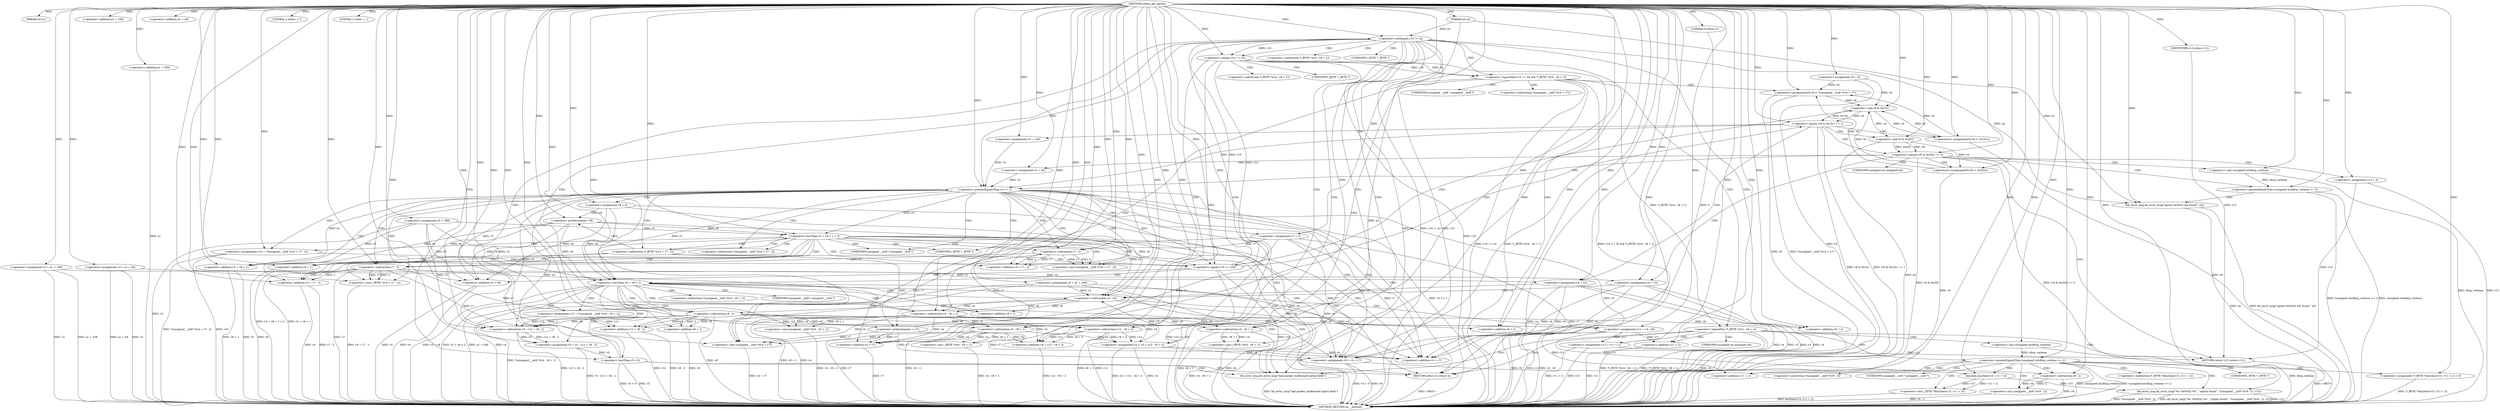 digraph udhcp_get_option {  
"1000114" [label = "(METHOD,udhcp_get_option)" ]
"1000383" [label = "(METHOD_RETURN,int __fastcall)" ]
"1000115" [label = "(PARAM,int a1)" ]
"1000116" [label = "(PARAM,int a2)" ]
"1000131" [label = "(<operator>.assignment,v2 = a1 + 108)" ]
"1000133" [label = "(<operator>.addition,a1 + 108)" ]
"1000136" [label = "(<operator>.assignment,v3 = a1 + 44)" ]
"1000138" [label = "(<operator>.addition,a1 + 44)" ]
"1000141" [label = "(<operator>.assignment,v4 = a1 + 240)" ]
"1000143" [label = "(<operator>.addition,a1 + 240)" ]
"1000146" [label = "(<operator>.assignment,v5 = 388)" ]
"1000149" [label = "(<operator>.assignment,v6 = 0)" ]
"1000153" [label = "(LITERAL,2,while ( 2 ))" ]
"1000155" [label = "(<operator>.assignment,v7 = 2)" ]
"1000158" [label = "(<operator>.assignment,v8 = 0)" ]
"1000162" [label = "(LITERAL,1,while ( 1 ))" ]
"1000164" [label = "(<operator>.assignment,v9 = v4 + v7)" ]
"1000166" [label = "(<operator>.addition,v4 + v7)" ]
"1000169" [label = "(<operator>.assignment,v10 = *(unsigned __int8 *)(v4 + v7 - 2))" ]
"1000172" [label = "(<operator>.cast,(unsigned __int8 *)(v4 + v7 - 2))" ]
"1000174" [label = "(<operator>.addition,v4 + v7 - 2)" ]
"1000176" [label = "(<operator>.subtraction,v7 - 2)" ]
"1000181" [label = "(<operator>.cast,(_BYTE *)(v4 + v7 - 2))" ]
"1000183" [label = "(<operator>.addition,v4 + v7 - 2)" ]
"1000185" [label = "(<operator>.subtraction,v7 - 2)" ]
"1000189" [label = "(<operator>.preDecrement,--v8)" ]
"1000191" [label = "(<operator>.preIncrement,++v7)" ]
"1000194" [label = "(<operator>.lessThan,v5 + v8 + 1 < 2)" ]
"1000195" [label = "(<operator>.addition,v5 + v8 + 1)" ]
"1000197" [label = "(<operator>.addition,v8 + 1)" ]
"1000203" [label = "(<operator>.equals,v10 == 255)" ]
"1000208" [label = "(<operator>.equals,(v6 & 0x101) == 1)" ]
"1000209" [label = "(<operator>.and,v6 & 0x101)" ]
"1000214" [label = "(<operators>.assignmentOr,v6 |= 0x101u)" ]
"1000217" [label = "(<operator>.assignment,v5 = 128)" ]
"1000220" [label = "(<operator>.assignment,v4 = v2)" ]
"1000225" [label = "(<operator>.equals,(v6 & 0x202) == 2)" ]
"1000226" [label = "(<operator>.and,v6 & 0x202)" ]
"1000231" [label = "(<operators>.assignmentOr,v6 |= 0x202u)" ]
"1000234" [label = "(<operator>.assignment,v5 = 64)" ]
"1000237" [label = "(<operator>.assignment,v4 = v3)" ]
"1000241" [label = "(<operator>.assignment,v13 = 0)" ]
"1000245" [label = "(<operator>.greaterEqualsThan,(unsigned int)dhcp_verbose >= 3)" ]
"1000246" [label = "(<operator>.cast,(unsigned int)dhcp_verbose)" ]
"1000250" [label = "(bb_error_msg,bb_error_msg(\"option 0x%02x not found\", a2))" ]
"1000256" [label = "(<operator>.lessThan,v5 + v8 < 2)" ]
"1000257" [label = "(<operator>.addition,v5 + v8)" ]
"1000262" [label = "(<operator>.assignment,v11 = v4 - v8)" ]
"1000264" [label = "(<operator>.subtraction,v4 - v8)" ]
"1000267" [label = "(<operator>.assignment,v12 = *(unsigned __int8 *)(v4 - v8 + 1))" ]
"1000270" [label = "(<operator>.cast,(unsigned __int8 *)(v4 - v8 + 1))" ]
"1000272" [label = "(<operator>.subtraction,v4 - v8 + 1)" ]
"1000274" [label = "(<operator>.addition,v8 + 1)" ]
"1000277" [label = "(<operator>.assignment,v5 = v5 - v12 + v8 - 2)" ]
"1000279" [label = "(<operator>.subtraction,v5 - v12 + v8 - 2)" ]
"1000281" [label = "(<operator>.addition,v12 + v8 - 2)" ]
"1000283" [label = "(<operator>.subtraction,v8 - 2)" ]
"1000287" [label = "(<operator>.lessThan,v5 < 0)" ]
"1000292" [label = "(<operator>.notEquals,v10 != a2)" ]
"1000297" [label = "(<operator>.logicalAnd,v10 == 52 && *(_BYTE *)(v4 - v8 + 1))" ]
"1000298" [label = "(<operator>.equals,v10 == 52)" ]
"1000302" [label = "(<operator>.cast,(_BYTE *)(v4 - v8 + 1))" ]
"1000304" [label = "(<operator>.subtraction,v4 - v8 + 1)" ]
"1000306" [label = "(<operator>.addition,v8 + 1)" ]
"1000309" [label = "(<operators>.assignmentOr,v6 |= *(unsigned __int8 *)(v4 + v7))" ]
"1000312" [label = "(<operator>.cast,(unsigned __int8 *)(v4 + v7))" ]
"1000314" [label = "(<operator>.addition,v4 + v7)" ]
"1000317" [label = "(<operator>.assignment,v4 = v4 + v12 - v8 + 2)" ]
"1000319" [label = "(<operator>.addition,v4 + v12 - v8 + 2)" ]
"1000321" [label = "(<operator>.subtraction,v12 - v8 + 2)" ]
"1000323" [label = "(<operator>.addition,v8 + 2)" ]
"1000328" [label = "(<operator>.greaterEqualsThan,v5 >= 1)" ]
"1000334" [label = "(<operator>.logicalNot,!*(_BYTE *)(v4 - v8 + 1))" ]
"1000336" [label = "(<operator>.cast,(_BYTE *)(v4 - v8 + 1))" ]
"1000338" [label = "(<operator>.subtraction,v4 - v8 + 1)" ]
"1000340" [label = "(<operator>.addition,v8 + 1)" ]
"1000345" [label = "(bb_error_msg,bb_error_msg(\"bad packet, malformed option field\"))" ]
"1000347" [label = "(RETURN,return 0;,return 0;)" ]
"1000348" [label = "(LITERAL,0,return 0;)" ]
"1000350" [label = "(<operator>.greaterEqualsThan,(unsigned int)dhcp_verbose >= 2)" ]
"1000351" [label = "(<operator>.cast,(unsigned int)dhcp_verbose)" ]
"1000356" [label = "(<operator>.assignment,*(_BYTE *)bin2hex(v15, v11 + 2) = 0)" ]
"1000358" [label = "(<operator>.cast,(_BYTE *)bin2hex(v15, v11 + 2))" ]
"1000360" [label = "(bin2hex,bin2hex(v15, v11 + 2))" ]
"1000362" [label = "(<operator>.addition,v11 + 2)" ]
"1000366" [label = "(bb_error_msg,bb_error_msg(\"%s: 0x%02x %s\", \"option found\", *(unsigned __int8 *)(v9 - 2), v15))" ]
"1000370" [label = "(<operator>.cast,(unsigned __int8 *)(v9 - 2))" ]
"1000372" [label = "(<operator>.subtraction,v9 - 2)" ]
"1000376" [label = "(<operator>.assignment,v13 = v11 + 2)" ]
"1000378" [label = "(<operator>.addition,v11 + 2)" ]
"1000381" [label = "(RETURN,return v13;,return v13;)" ]
"1000382" [label = "(IDENTIFIER,v13,return v13;)" ]
"1000171" [label = "(<operator>.indirection,*(unsigned __int8 *)(v4 + v7 - 2))" ]
"1000173" [label = "(UNKNOWN,unsigned __int8 *,unsigned __int8 *)" ]
"1000180" [label = "(<operator>.indirection,*(_BYTE *)(v4 + v7 - 2))" ]
"1000182" [label = "(UNKNOWN,_BYTE *,_BYTE *)" ]
"1000247" [label = "(UNKNOWN,unsigned int,unsigned int)" ]
"1000269" [label = "(<operator>.indirection,*(unsigned __int8 *)(v4 - v8 + 1))" ]
"1000271" [label = "(UNKNOWN,unsigned __int8 *,unsigned __int8 *)" ]
"1000301" [label = "(<operator>.indirection,*(_BYTE *)(v4 - v8 + 1))" ]
"1000303" [label = "(UNKNOWN,_BYTE *,_BYTE *)" ]
"1000311" [label = "(<operator>.indirection,*(unsigned __int8 *)(v4 + v7))" ]
"1000313" [label = "(UNKNOWN,unsigned __int8 *,unsigned __int8 *)" ]
"1000335" [label = "(<operator>.indirection,*(_BYTE *)(v4 - v8 + 1))" ]
"1000337" [label = "(UNKNOWN,_BYTE *,_BYTE *)" ]
"1000352" [label = "(UNKNOWN,unsigned int,unsigned int)" ]
"1000357" [label = "(<operator>.indirection,*(_BYTE *)bin2hex(v15, v11 + 2))" ]
"1000359" [label = "(UNKNOWN,_BYTE *,_BYTE *)" ]
"1000369" [label = "(<operator>.indirection,*(unsigned __int8 *)(v9 - 2))" ]
"1000371" [label = "(UNKNOWN,unsigned __int8 *,unsigned __int8 *)" ]
  "1000381" -> "1000383"  [ label = "DDG: <RET>"] 
  "1000358" -> "1000383"  [ label = "DDG: bin2hex(v15, v11 + 2)"] 
  "1000292" -> "1000383"  [ label = "DDG: a2"] 
  "1000143" -> "1000383"  [ label = "DDG: a1"] 
  "1000194" -> "1000383"  [ label = "DDG: v5 + v8 + 1 < 2"] 
  "1000141" -> "1000383"  [ label = "DDG: a1 + 240"] 
  "1000314" -> "1000383"  [ label = "DDG: v7"] 
  "1000334" -> "1000383"  [ label = "DDG: *(_BYTE *)(v4 - v8 + 1)"] 
  "1000321" -> "1000383"  [ label = "DDG: v12"] 
  "1000203" -> "1000383"  [ label = "DDG: v10 == 255"] 
  "1000237" -> "1000383"  [ label = "DDG: v3"] 
  "1000164" -> "1000383"  [ label = "DDG: v4 + v7"] 
  "1000257" -> "1000383"  [ label = "DDG: v8"] 
  "1000351" -> "1000383"  [ label = "DDG: dhcp_verbose"] 
  "1000317" -> "1000383"  [ label = "DDG: v4 + v12 - v8 + 2"] 
  "1000319" -> "1000383"  [ label = "DDG: v12 - v8 + 2"] 
  "1000267" -> "1000383"  [ label = "DDG: *(unsigned __int8 *)(v4 - v8 + 1)"] 
  "1000141" -> "1000383"  [ label = "DDG: v4"] 
  "1000183" -> "1000383"  [ label = "DDG: v4"] 
  "1000350" -> "1000383"  [ label = "DDG: (unsigned int)dhcp_verbose"] 
  "1000257" -> "1000383"  [ label = "DDG: v5"] 
  "1000245" -> "1000383"  [ label = "DDG: (unsigned int)dhcp_verbose"] 
  "1000334" -> "1000383"  [ label = "DDG: !*(_BYTE *)(v4 - v8 + 1)"] 
  "1000321" -> "1000383"  [ label = "DDG: v8 + 2"] 
  "1000366" -> "1000383"  [ label = "DDG: *(unsigned __int8 *)(v9 - 2)"] 
  "1000220" -> "1000383"  [ label = "DDG: v4"] 
  "1000256" -> "1000383"  [ label = "DDG: v5 + v8 < 2"] 
  "1000297" -> "1000383"  [ label = "DDG: v10 == 52"] 
  "1000270" -> "1000383"  [ label = "DDG: v4 - v8 + 1"] 
  "1000272" -> "1000383"  [ label = "DDG: v8 + 1"] 
  "1000136" -> "1000383"  [ label = "DDG: v3"] 
  "1000281" -> "1000383"  [ label = "DDG: v8 - 2"] 
  "1000297" -> "1000383"  [ label = "DDG: *(_BYTE *)(v4 - v8 + 1)"] 
  "1000226" -> "1000383"  [ label = "DDG: v6"] 
  "1000225" -> "1000383"  [ label = "DDG: v6 & 0x202"] 
  "1000340" -> "1000383"  [ label = "DDG: v8"] 
  "1000250" -> "1000383"  [ label = "DDG: bb_error_msg(\"option 0x%02x not found\", a2)"] 
  "1000181" -> "1000383"  [ label = "DDG: v4 + v7 - 2"] 
  "1000131" -> "1000383"  [ label = "DDG: a1 + 108"] 
  "1000292" -> "1000383"  [ label = "DDG: v10 != a2"] 
  "1000149" -> "1000383"  [ label = "DDG: v6"] 
  "1000345" -> "1000383"  [ label = "DDG: bb_error_msg(\"bad packet, malformed option field\")"] 
  "1000203" -> "1000383"  [ label = "DDG: v10"] 
  "1000309" -> "1000383"  [ label = "DDG: v6"] 
  "1000146" -> "1000383"  [ label = "DDG: v5"] 
  "1000281" -> "1000383"  [ label = "DDG: v12"] 
  "1000116" -> "1000383"  [ label = "DDG: a2"] 
  "1000214" -> "1000383"  [ label = "DDG: v6"] 
  "1000262" -> "1000383"  [ label = "DDG: v11"] 
  "1000302" -> "1000383"  [ label = "DDG: v4 - v8 + 1"] 
  "1000350" -> "1000383"  [ label = "DDG: (unsigned int)dhcp_verbose >= 2"] 
  "1000376" -> "1000383"  [ label = "DDG: v11 + 2"] 
  "1000136" -> "1000383"  [ label = "DDG: a1 + 44"] 
  "1000292" -> "1000383"  [ label = "DDG: v10"] 
  "1000231" -> "1000383"  [ label = "DDG: v6"] 
  "1000183" -> "1000383"  [ label = "DDG: v7 - 2"] 
  "1000220" -> "1000383"  [ label = "DDG: v2"] 
  "1000158" -> "1000383"  [ label = "DDG: v8"] 
  "1000287" -> "1000383"  [ label = "DDG: v5"] 
  "1000277" -> "1000383"  [ label = "DDG: v5 - v12 + v8 - 2"] 
  "1000312" -> "1000383"  [ label = "DDG: v4 + v7"] 
  "1000378" -> "1000383"  [ label = "DDG: v11"] 
  "1000246" -> "1000383"  [ label = "DDG: dhcp_verbose"] 
  "1000169" -> "1000383"  [ label = "DDG: v10"] 
  "1000366" -> "1000383"  [ label = "DDG: bb_error_msg(\"%s: 0x%02x %s\", \"option found\", *(unsigned __int8 *)(v9 - 2), v15)"] 
  "1000250" -> "1000383"  [ label = "DDG: a2"] 
  "1000225" -> "1000383"  [ label = "DDG: (v6 & 0x202) == 2"] 
  "1000287" -> "1000383"  [ label = "DDG: v5 < 0"] 
  "1000197" -> "1000383"  [ label = "DDG: v8"] 
  "1000370" -> "1000383"  [ label = "DDG: v9 - 2"] 
  "1000309" -> "1000383"  [ label = "DDG: *(unsigned __int8 *)(v4 + v7)"] 
  "1000208" -> "1000383"  [ label = "DDG: v6 & 0x101"] 
  "1000208" -> "1000383"  [ label = "DDG: (v6 & 0x101) == 1"] 
  "1000256" -> "1000383"  [ label = "DDG: v5 + v8"] 
  "1000169" -> "1000383"  [ label = "DDG: *(unsigned __int8 *)(v4 + v7 - 2)"] 
  "1000279" -> "1000383"  [ label = "DDG: v12 + v8 - 2"] 
  "1000191" -> "1000383"  [ label = "DDG: v7"] 
  "1000155" -> "1000383"  [ label = "DDG: v7"] 
  "1000304" -> "1000383"  [ label = "DDG: v8 + 1"] 
  "1000328" -> "1000383"  [ label = "DDG: v5 >= 1"] 
  "1000328" -> "1000383"  [ label = "DDG: v5"] 
  "1000272" -> "1000383"  [ label = "DDG: v4"] 
  "1000376" -> "1000383"  [ label = "DDG: v13"] 
  "1000241" -> "1000383"  [ label = "DDG: v13"] 
  "1000195" -> "1000383"  [ label = "DDG: v5"] 
  "1000298" -> "1000383"  [ label = "DDG: v10"] 
  "1000338" -> "1000383"  [ label = "DDG: v4"] 
  "1000366" -> "1000383"  [ label = "DDG: v15"] 
  "1000262" -> "1000383"  [ label = "DDG: v4 - v8"] 
  "1000356" -> "1000383"  [ label = "DDG: *(_BYTE *)bin2hex(v15, v11 + 2)"] 
  "1000283" -> "1000383"  [ label = "DDG: v8"] 
  "1000237" -> "1000383"  [ label = "DDG: v4"] 
  "1000338" -> "1000383"  [ label = "DDG: v8 + 1"] 
  "1000194" -> "1000383"  [ label = "DDG: v5 + v8 + 1"] 
  "1000317" -> "1000383"  [ label = "DDG: v4"] 
  "1000372" -> "1000383"  [ label = "DDG: v9"] 
  "1000195" -> "1000383"  [ label = "DDG: v8 + 1"] 
  "1000297" -> "1000383"  [ label = "DDG: v10 == 52 && *(_BYTE *)(v4 - v8 + 1)"] 
  "1000323" -> "1000383"  [ label = "DDG: v8"] 
  "1000245" -> "1000383"  [ label = "DDG: (unsigned int)dhcp_verbose >= 3"] 
  "1000336" -> "1000383"  [ label = "DDG: v4 - v8 + 1"] 
  "1000164" -> "1000383"  [ label = "DDG: v9"] 
  "1000185" -> "1000383"  [ label = "DDG: v7"] 
  "1000131" -> "1000383"  [ label = "DDG: v2"] 
  "1000347" -> "1000383"  [ label = "DDG: <RET>"] 
  "1000114" -> "1000115"  [ label = "DDG: "] 
  "1000114" -> "1000116"  [ label = "DDG: "] 
  "1000114" -> "1000131"  [ label = "DDG: "] 
  "1000114" -> "1000133"  [ label = "DDG: "] 
  "1000114" -> "1000136"  [ label = "DDG: "] 
  "1000114" -> "1000138"  [ label = "DDG: "] 
  "1000114" -> "1000141"  [ label = "DDG: "] 
  "1000114" -> "1000143"  [ label = "DDG: "] 
  "1000114" -> "1000146"  [ label = "DDG: "] 
  "1000114" -> "1000149"  [ label = "DDG: "] 
  "1000114" -> "1000153"  [ label = "DDG: "] 
  "1000114" -> "1000155"  [ label = "DDG: "] 
  "1000114" -> "1000158"  [ label = "DDG: "] 
  "1000114" -> "1000162"  [ label = "DDG: "] 
  "1000220" -> "1000164"  [ label = "DDG: v4"] 
  "1000237" -> "1000164"  [ label = "DDG: v4"] 
  "1000317" -> "1000164"  [ label = "DDG: v4"] 
  "1000141" -> "1000164"  [ label = "DDG: v4"] 
  "1000114" -> "1000164"  [ label = "DDG: "] 
  "1000191" -> "1000164"  [ label = "DDG: v7"] 
  "1000155" -> "1000164"  [ label = "DDG: v7"] 
  "1000220" -> "1000166"  [ label = "DDG: v4"] 
  "1000237" -> "1000166"  [ label = "DDG: v4"] 
  "1000317" -> "1000166"  [ label = "DDG: v4"] 
  "1000141" -> "1000166"  [ label = "DDG: v4"] 
  "1000114" -> "1000166"  [ label = "DDG: "] 
  "1000191" -> "1000166"  [ label = "DDG: v7"] 
  "1000155" -> "1000166"  [ label = "DDG: v7"] 
  "1000114" -> "1000169"  [ label = "DDG: "] 
  "1000114" -> "1000172"  [ label = "DDG: "] 
  "1000176" -> "1000172"  [ label = "DDG: v7"] 
  "1000176" -> "1000172"  [ label = "DDG: 2"] 
  "1000114" -> "1000174"  [ label = "DDG: "] 
  "1000176" -> "1000174"  [ label = "DDG: v7"] 
  "1000176" -> "1000174"  [ label = "DDG: 2"] 
  "1000114" -> "1000176"  [ label = "DDG: "] 
  "1000191" -> "1000176"  [ label = "DDG: v7"] 
  "1000155" -> "1000176"  [ label = "DDG: v7"] 
  "1000114" -> "1000181"  [ label = "DDG: "] 
  "1000185" -> "1000181"  [ label = "DDG: v7"] 
  "1000185" -> "1000181"  [ label = "DDG: 2"] 
  "1000114" -> "1000183"  [ label = "DDG: "] 
  "1000185" -> "1000183"  [ label = "DDG: v7"] 
  "1000185" -> "1000183"  [ label = "DDG: 2"] 
  "1000176" -> "1000185"  [ label = "DDG: v7"] 
  "1000114" -> "1000185"  [ label = "DDG: "] 
  "1000158" -> "1000189"  [ label = "DDG: v8"] 
  "1000114" -> "1000189"  [ label = "DDG: "] 
  "1000185" -> "1000191"  [ label = "DDG: v7"] 
  "1000114" -> "1000191"  [ label = "DDG: "] 
  "1000146" -> "1000194"  [ label = "DDG: v5"] 
  "1000328" -> "1000194"  [ label = "DDG: v5"] 
  "1000114" -> "1000194"  [ label = "DDG: "] 
  "1000189" -> "1000194"  [ label = "DDG: v8"] 
  "1000146" -> "1000195"  [ label = "DDG: v5"] 
  "1000328" -> "1000195"  [ label = "DDG: v5"] 
  "1000114" -> "1000195"  [ label = "DDG: "] 
  "1000189" -> "1000195"  [ label = "DDG: v8"] 
  "1000189" -> "1000197"  [ label = "DDG: v8"] 
  "1000114" -> "1000197"  [ label = "DDG: "] 
  "1000169" -> "1000203"  [ label = "DDG: v10"] 
  "1000298" -> "1000203"  [ label = "DDG: v10"] 
  "1000114" -> "1000203"  [ label = "DDG: "] 
  "1000209" -> "1000208"  [ label = "DDG: v6"] 
  "1000209" -> "1000208"  [ label = "DDG: 0x101"] 
  "1000149" -> "1000209"  [ label = "DDG: v6"] 
  "1000309" -> "1000209"  [ label = "DDG: v6"] 
  "1000214" -> "1000209"  [ label = "DDG: v6"] 
  "1000231" -> "1000209"  [ label = "DDG: v6"] 
  "1000114" -> "1000209"  [ label = "DDG: "] 
  "1000114" -> "1000208"  [ label = "DDG: "] 
  "1000114" -> "1000214"  [ label = "DDG: "] 
  "1000209" -> "1000214"  [ label = "DDG: v6"] 
  "1000114" -> "1000217"  [ label = "DDG: "] 
  "1000131" -> "1000220"  [ label = "DDG: v2"] 
  "1000114" -> "1000220"  [ label = "DDG: "] 
  "1000226" -> "1000225"  [ label = "DDG: v6"] 
  "1000226" -> "1000225"  [ label = "DDG: 0x202"] 
  "1000209" -> "1000226"  [ label = "DDG: v6"] 
  "1000114" -> "1000226"  [ label = "DDG: "] 
  "1000114" -> "1000225"  [ label = "DDG: "] 
  "1000114" -> "1000231"  [ label = "DDG: "] 
  "1000226" -> "1000231"  [ label = "DDG: v6"] 
  "1000114" -> "1000234"  [ label = "DDG: "] 
  "1000136" -> "1000237"  [ label = "DDG: v3"] 
  "1000114" -> "1000237"  [ label = "DDG: "] 
  "1000114" -> "1000241"  [ label = "DDG: "] 
  "1000246" -> "1000245"  [ label = "DDG: dhcp_verbose"] 
  "1000114" -> "1000246"  [ label = "DDG: "] 
  "1000114" -> "1000245"  [ label = "DDG: "] 
  "1000114" -> "1000250"  [ label = "DDG: "] 
  "1000292" -> "1000250"  [ label = "DDG: a2"] 
  "1000116" -> "1000250"  [ label = "DDG: a2"] 
  "1000146" -> "1000256"  [ label = "DDG: v5"] 
  "1000328" -> "1000256"  [ label = "DDG: v5"] 
  "1000114" -> "1000256"  [ label = "DDG: "] 
  "1000158" -> "1000256"  [ label = "DDG: v8"] 
  "1000189" -> "1000256"  [ label = "DDG: v8"] 
  "1000146" -> "1000257"  [ label = "DDG: v5"] 
  "1000328" -> "1000257"  [ label = "DDG: v5"] 
  "1000114" -> "1000257"  [ label = "DDG: "] 
  "1000158" -> "1000257"  [ label = "DDG: v8"] 
  "1000189" -> "1000257"  [ label = "DDG: v8"] 
  "1000264" -> "1000262"  [ label = "DDG: v4"] 
  "1000264" -> "1000262"  [ label = "DDG: v8"] 
  "1000114" -> "1000262"  [ label = "DDG: "] 
  "1000220" -> "1000264"  [ label = "DDG: v4"] 
  "1000237" -> "1000264"  [ label = "DDG: v4"] 
  "1000317" -> "1000264"  [ label = "DDG: v4"] 
  "1000141" -> "1000264"  [ label = "DDG: v4"] 
  "1000114" -> "1000264"  [ label = "DDG: "] 
  "1000158" -> "1000264"  [ label = "DDG: v8"] 
  "1000189" -> "1000264"  [ label = "DDG: v8"] 
  "1000114" -> "1000267"  [ label = "DDG: "] 
  "1000272" -> "1000270"  [ label = "DDG: v4"] 
  "1000272" -> "1000270"  [ label = "DDG: v8 + 1"] 
  "1000264" -> "1000272"  [ label = "DDG: v4"] 
  "1000114" -> "1000272"  [ label = "DDG: "] 
  "1000264" -> "1000272"  [ label = "DDG: v8"] 
  "1000264" -> "1000274"  [ label = "DDG: v8"] 
  "1000114" -> "1000274"  [ label = "DDG: "] 
  "1000279" -> "1000277"  [ label = "DDG: v5"] 
  "1000279" -> "1000277"  [ label = "DDG: v12 + v8 - 2"] 
  "1000114" -> "1000277"  [ label = "DDG: "] 
  "1000114" -> "1000279"  [ label = "DDG: "] 
  "1000146" -> "1000279"  [ label = "DDG: v5"] 
  "1000328" -> "1000279"  [ label = "DDG: v5"] 
  "1000267" -> "1000279"  [ label = "DDG: v12"] 
  "1000283" -> "1000279"  [ label = "DDG: v8"] 
  "1000283" -> "1000279"  [ label = "DDG: 2"] 
  "1000267" -> "1000281"  [ label = "DDG: v12"] 
  "1000114" -> "1000281"  [ label = "DDG: "] 
  "1000283" -> "1000281"  [ label = "DDG: v8"] 
  "1000283" -> "1000281"  [ label = "DDG: 2"] 
  "1000114" -> "1000283"  [ label = "DDG: "] 
  "1000264" -> "1000283"  [ label = "DDG: v8"] 
  "1000277" -> "1000287"  [ label = "DDG: v5"] 
  "1000114" -> "1000287"  [ label = "DDG: "] 
  "1000203" -> "1000292"  [ label = "DDG: v10"] 
  "1000114" -> "1000292"  [ label = "DDG: "] 
  "1000116" -> "1000292"  [ label = "DDG: a2"] 
  "1000298" -> "1000297"  [ label = "DDG: v10"] 
  "1000298" -> "1000297"  [ label = "DDG: 52"] 
  "1000292" -> "1000298"  [ label = "DDG: v10"] 
  "1000114" -> "1000298"  [ label = "DDG: "] 
  "1000304" -> "1000302"  [ label = "DDG: v4"] 
  "1000304" -> "1000302"  [ label = "DDG: v8 + 1"] 
  "1000272" -> "1000304"  [ label = "DDG: v4"] 
  "1000114" -> "1000304"  [ label = "DDG: "] 
  "1000283" -> "1000304"  [ label = "DDG: v8"] 
  "1000283" -> "1000306"  [ label = "DDG: v8"] 
  "1000114" -> "1000306"  [ label = "DDG: "] 
  "1000149" -> "1000309"  [ label = "DDG: v6"] 
  "1000214" -> "1000309"  [ label = "DDG: v6"] 
  "1000231" -> "1000309"  [ label = "DDG: v6"] 
  "1000114" -> "1000309"  [ label = "DDG: "] 
  "1000272" -> "1000312"  [ label = "DDG: v4"] 
  "1000304" -> "1000312"  [ label = "DDG: v4"] 
  "1000114" -> "1000312"  [ label = "DDG: "] 
  "1000191" -> "1000312"  [ label = "DDG: v7"] 
  "1000155" -> "1000312"  [ label = "DDG: v7"] 
  "1000185" -> "1000312"  [ label = "DDG: v7"] 
  "1000272" -> "1000314"  [ label = "DDG: v4"] 
  "1000304" -> "1000314"  [ label = "DDG: v4"] 
  "1000114" -> "1000314"  [ label = "DDG: "] 
  "1000191" -> "1000314"  [ label = "DDG: v7"] 
  "1000155" -> "1000314"  [ label = "DDG: v7"] 
  "1000185" -> "1000314"  [ label = "DDG: v7"] 
  "1000272" -> "1000317"  [ label = "DDG: v4"] 
  "1000304" -> "1000317"  [ label = "DDG: v4"] 
  "1000114" -> "1000317"  [ label = "DDG: "] 
  "1000321" -> "1000317"  [ label = "DDG: v12"] 
  "1000321" -> "1000317"  [ label = "DDG: v8 + 2"] 
  "1000272" -> "1000319"  [ label = "DDG: v4"] 
  "1000304" -> "1000319"  [ label = "DDG: v4"] 
  "1000114" -> "1000319"  [ label = "DDG: "] 
  "1000321" -> "1000319"  [ label = "DDG: v12"] 
  "1000321" -> "1000319"  [ label = "DDG: v8 + 2"] 
  "1000114" -> "1000321"  [ label = "DDG: "] 
  "1000267" -> "1000321"  [ label = "DDG: v12"] 
  "1000283" -> "1000321"  [ label = "DDG: v8"] 
  "1000283" -> "1000323"  [ label = "DDG: v8"] 
  "1000114" -> "1000323"  [ label = "DDG: "] 
  "1000217" -> "1000328"  [ label = "DDG: v5"] 
  "1000287" -> "1000328"  [ label = "DDG: v5"] 
  "1000234" -> "1000328"  [ label = "DDG: v5"] 
  "1000114" -> "1000328"  [ label = "DDG: "] 
  "1000297" -> "1000334"  [ label = "DDG: *(_BYTE *)(v4 - v8 + 1)"] 
  "1000338" -> "1000336"  [ label = "DDG: v4"] 
  "1000338" -> "1000336"  [ label = "DDG: v8 + 1"] 
  "1000272" -> "1000338"  [ label = "DDG: v4"] 
  "1000114" -> "1000338"  [ label = "DDG: "] 
  "1000283" -> "1000338"  [ label = "DDG: v8"] 
  "1000283" -> "1000340"  [ label = "DDG: v8"] 
  "1000114" -> "1000340"  [ label = "DDG: "] 
  "1000114" -> "1000345"  [ label = "DDG: "] 
  "1000348" -> "1000347"  [ label = "DDG: 0"] 
  "1000114" -> "1000347"  [ label = "DDG: "] 
  "1000114" -> "1000348"  [ label = "DDG: "] 
  "1000351" -> "1000350"  [ label = "DDG: dhcp_verbose"] 
  "1000114" -> "1000351"  [ label = "DDG: "] 
  "1000114" -> "1000350"  [ label = "DDG: "] 
  "1000114" -> "1000356"  [ label = "DDG: "] 
  "1000360" -> "1000358"  [ label = "DDG: v15"] 
  "1000360" -> "1000358"  [ label = "DDG: v11 + 2"] 
  "1000114" -> "1000360"  [ label = "DDG: "] 
  "1000262" -> "1000360"  [ label = "DDG: v11"] 
  "1000262" -> "1000362"  [ label = "DDG: v11"] 
  "1000114" -> "1000362"  [ label = "DDG: "] 
  "1000114" -> "1000366"  [ label = "DDG: "] 
  "1000372" -> "1000370"  [ label = "DDG: v9"] 
  "1000372" -> "1000370"  [ label = "DDG: 2"] 
  "1000164" -> "1000372"  [ label = "DDG: v9"] 
  "1000114" -> "1000372"  [ label = "DDG: "] 
  "1000360" -> "1000366"  [ label = "DDG: v15"] 
  "1000262" -> "1000376"  [ label = "DDG: v11"] 
  "1000114" -> "1000376"  [ label = "DDG: "] 
  "1000262" -> "1000378"  [ label = "DDG: v11"] 
  "1000114" -> "1000378"  [ label = "DDG: "] 
  "1000382" -> "1000381"  [ label = "DDG: v13"] 
  "1000376" -> "1000381"  [ label = "DDG: v13"] 
  "1000241" -> "1000381"  [ label = "DDG: v13"] 
  "1000114" -> "1000382"  [ label = "DDG: "] 
  "1000180" -> "1000191"  [ label = "CDG: "] 
  "1000180" -> "1000189"  [ label = "CDG: "] 
  "1000180" -> "1000197"  [ label = "CDG: "] 
  "1000180" -> "1000195"  [ label = "CDG: "] 
  "1000180" -> "1000194"  [ label = "CDG: "] 
  "1000180" -> "1000203"  [ label = "CDG: "] 
  "1000194" -> "1000347"  [ label = "CDG: "] 
  "1000194" -> "1000345"  [ label = "CDG: "] 
  "1000194" -> "1000176"  [ label = "CDG: "] 
  "1000194" -> "1000174"  [ label = "CDG: "] 
  "1000194" -> "1000173"  [ label = "CDG: "] 
  "1000194" -> "1000172"  [ label = "CDG: "] 
  "1000194" -> "1000171"  [ label = "CDG: "] 
  "1000194" -> "1000169"  [ label = "CDG: "] 
  "1000194" -> "1000166"  [ label = "CDG: "] 
  "1000194" -> "1000164"  [ label = "CDG: "] 
  "1000194" -> "1000185"  [ label = "CDG: "] 
  "1000194" -> "1000183"  [ label = "CDG: "] 
  "1000194" -> "1000182"  [ label = "CDG: "] 
  "1000194" -> "1000181"  [ label = "CDG: "] 
  "1000194" -> "1000180"  [ label = "CDG: "] 
  "1000194" -> "1000203"  [ label = "CDG: "] 
  "1000203" -> "1000208"  [ label = "CDG: "] 
  "1000203" -> "1000209"  [ label = "CDG: "] 
  "1000203" -> "1000256"  [ label = "CDG: "] 
  "1000203" -> "1000257"  [ label = "CDG: "] 
  "1000208" -> "1000220"  [ label = "CDG: "] 
  "1000208" -> "1000217"  [ label = "CDG: "] 
  "1000208" -> "1000214"  [ label = "CDG: "] 
  "1000208" -> "1000226"  [ label = "CDG: "] 
  "1000208" -> "1000225"  [ label = "CDG: "] 
  "1000208" -> "1000328"  [ label = "CDG: "] 
  "1000225" -> "1000237"  [ label = "CDG: "] 
  "1000225" -> "1000234"  [ label = "CDG: "] 
  "1000225" -> "1000231"  [ label = "CDG: "] 
  "1000225" -> "1000247"  [ label = "CDG: "] 
  "1000225" -> "1000246"  [ label = "CDG: "] 
  "1000225" -> "1000245"  [ label = "CDG: "] 
  "1000225" -> "1000241"  [ label = "CDG: "] 
  "1000225" -> "1000328"  [ label = "CDG: "] 
  "1000225" -> "1000381"  [ label = "CDG: "] 
  "1000245" -> "1000250"  [ label = "CDG: "] 
  "1000256" -> "1000272"  [ label = "CDG: "] 
  "1000256" -> "1000271"  [ label = "CDG: "] 
  "1000256" -> "1000270"  [ label = "CDG: "] 
  "1000256" -> "1000269"  [ label = "CDG: "] 
  "1000256" -> "1000267"  [ label = "CDG: "] 
  "1000256" -> "1000264"  [ label = "CDG: "] 
  "1000256" -> "1000262"  [ label = "CDG: "] 
  "1000256" -> "1000287"  [ label = "CDG: "] 
  "1000256" -> "1000283"  [ label = "CDG: "] 
  "1000256" -> "1000281"  [ label = "CDG: "] 
  "1000256" -> "1000279"  [ label = "CDG: "] 
  "1000256" -> "1000277"  [ label = "CDG: "] 
  "1000256" -> "1000274"  [ label = "CDG: "] 
  "1000256" -> "1000347"  [ label = "CDG: "] 
  "1000256" -> "1000345"  [ label = "CDG: "] 
  "1000287" -> "1000292"  [ label = "CDG: "] 
  "1000287" -> "1000347"  [ label = "CDG: "] 
  "1000287" -> "1000345"  [ label = "CDG: "] 
  "1000292" -> "1000298"  [ label = "CDG: "] 
  "1000292" -> "1000297"  [ label = "CDG: "] 
  "1000292" -> "1000319"  [ label = "CDG: "] 
  "1000292" -> "1000317"  [ label = "CDG: "] 
  "1000292" -> "1000336"  [ label = "CDG: "] 
  "1000292" -> "1000335"  [ label = "CDG: "] 
  "1000292" -> "1000334"  [ label = "CDG: "] 
  "1000292" -> "1000328"  [ label = "CDG: "] 
  "1000292" -> "1000323"  [ label = "CDG: "] 
  "1000292" -> "1000321"  [ label = "CDG: "] 
  "1000292" -> "1000340"  [ label = "CDG: "] 
  "1000292" -> "1000338"  [ label = "CDG: "] 
  "1000292" -> "1000337"  [ label = "CDG: "] 
  "1000297" -> "1000314"  [ label = "CDG: "] 
  "1000297" -> "1000313"  [ label = "CDG: "] 
  "1000297" -> "1000312"  [ label = "CDG: "] 
  "1000297" -> "1000311"  [ label = "CDG: "] 
  "1000297" -> "1000309"  [ label = "CDG: "] 
  "1000298" -> "1000304"  [ label = "CDG: "] 
  "1000298" -> "1000303"  [ label = "CDG: "] 
  "1000298" -> "1000302"  [ label = "CDG: "] 
  "1000298" -> "1000301"  [ label = "CDG: "] 
  "1000298" -> "1000306"  [ label = "CDG: "] 
  "1000328" -> "1000347"  [ label = "CDG: "] 
  "1000328" -> "1000345"  [ label = "CDG: "] 
  "1000328" -> "1000158"  [ label = "CDG: "] 
  "1000328" -> "1000155"  [ label = "CDG: "] 
  "1000328" -> "1000176"  [ label = "CDG: "] 
  "1000328" -> "1000174"  [ label = "CDG: "] 
  "1000328" -> "1000173"  [ label = "CDG: "] 
  "1000328" -> "1000172"  [ label = "CDG: "] 
  "1000328" -> "1000171"  [ label = "CDG: "] 
  "1000328" -> "1000169"  [ label = "CDG: "] 
  "1000328" -> "1000166"  [ label = "CDG: "] 
  "1000328" -> "1000164"  [ label = "CDG: "] 
  "1000328" -> "1000185"  [ label = "CDG: "] 
  "1000328" -> "1000183"  [ label = "CDG: "] 
  "1000328" -> "1000182"  [ label = "CDG: "] 
  "1000328" -> "1000181"  [ label = "CDG: "] 
  "1000328" -> "1000180"  [ label = "CDG: "] 
  "1000328" -> "1000203"  [ label = "CDG: "] 
  "1000334" -> "1000352"  [ label = "CDG: "] 
  "1000334" -> "1000351"  [ label = "CDG: "] 
  "1000334" -> "1000350"  [ label = "CDG: "] 
  "1000334" -> "1000347"  [ label = "CDG: "] 
  "1000334" -> "1000345"  [ label = "CDG: "] 
  "1000334" -> "1000381"  [ label = "CDG: "] 
  "1000334" -> "1000378"  [ label = "CDG: "] 
  "1000334" -> "1000376"  [ label = "CDG: "] 
  "1000350" -> "1000366"  [ label = "CDG: "] 
  "1000350" -> "1000362"  [ label = "CDG: "] 
  "1000350" -> "1000360"  [ label = "CDG: "] 
  "1000350" -> "1000359"  [ label = "CDG: "] 
  "1000350" -> "1000358"  [ label = "CDG: "] 
  "1000350" -> "1000357"  [ label = "CDG: "] 
  "1000350" -> "1000356"  [ label = "CDG: "] 
  "1000350" -> "1000372"  [ label = "CDG: "] 
  "1000350" -> "1000371"  [ label = "CDG: "] 
  "1000350" -> "1000370"  [ label = "CDG: "] 
  "1000350" -> "1000369"  [ label = "CDG: "] 
}
